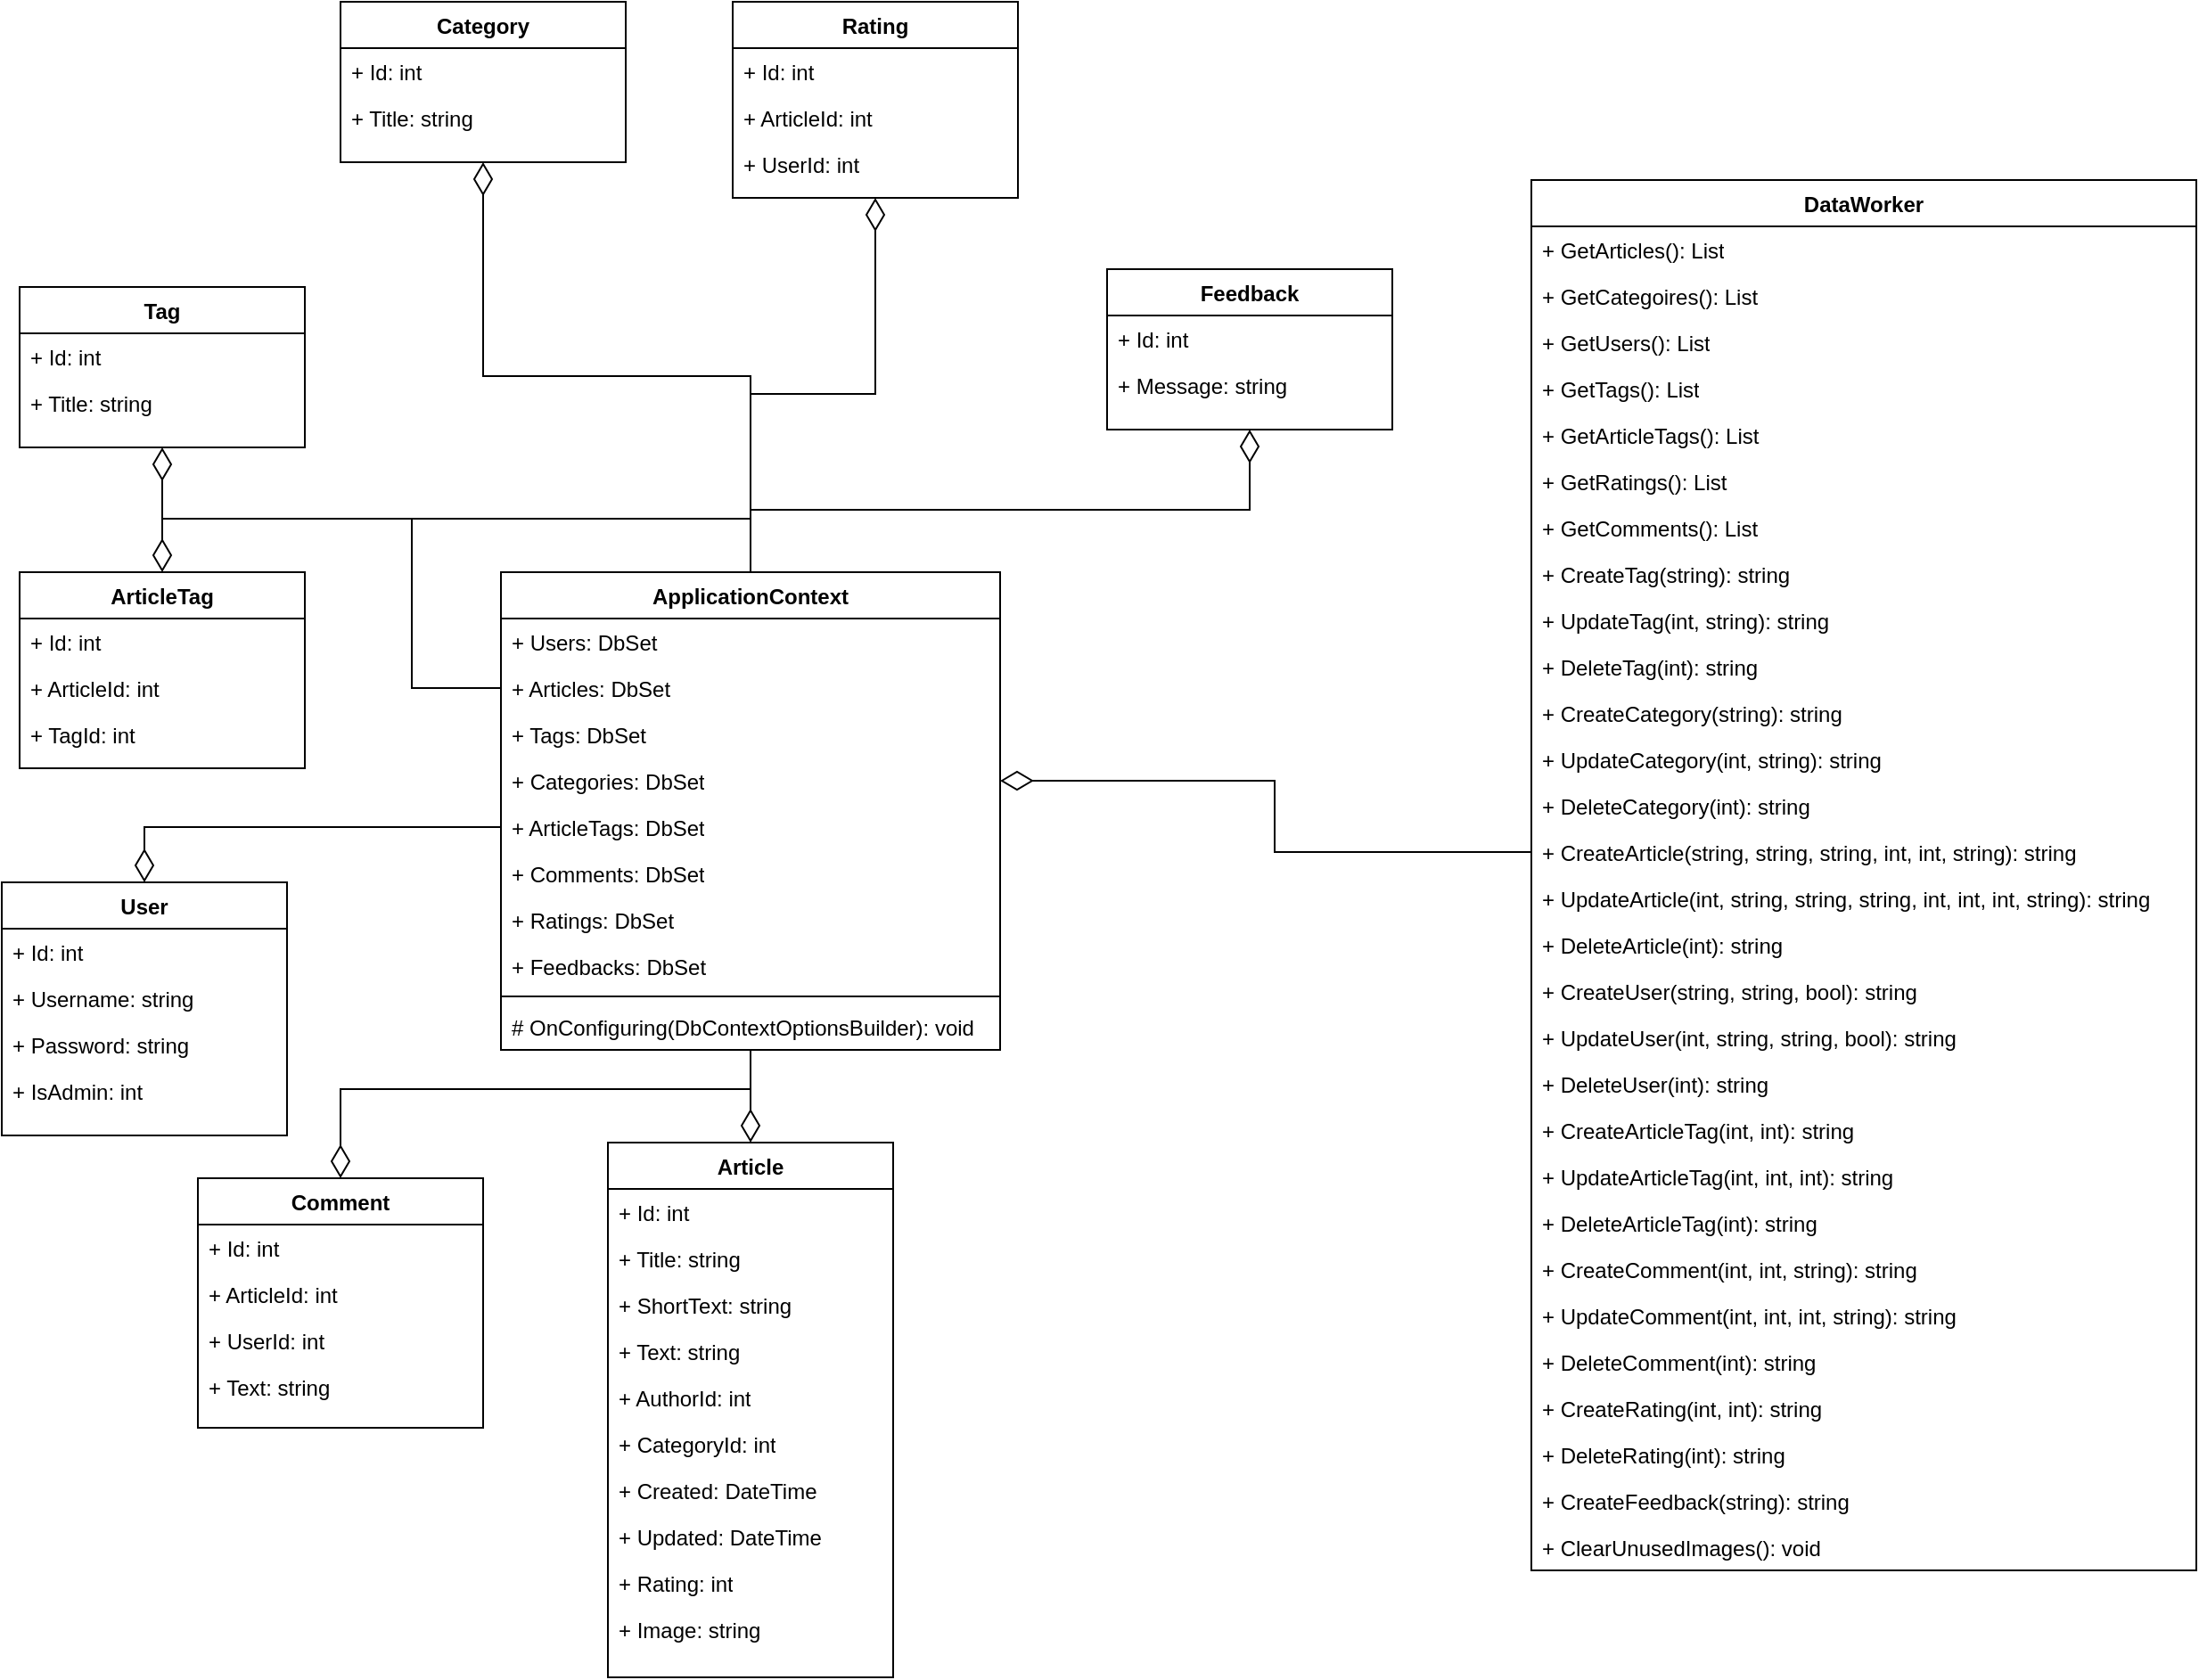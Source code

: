 <mxfile version="22.1.11" type="device">
  <diagram id="C5RBs43oDa-KdzZeNtuy" name="Page-1">
    <mxGraphModel dx="1857" dy="957" grid="1" gridSize="10" guides="1" tooltips="1" connect="1" arrows="1" fold="1" page="1" pageScale="1" pageWidth="827" pageHeight="1169" math="0" shadow="0">
      <root>
        <mxCell id="WIyWlLk6GJQsqaUBKTNV-0" />
        <mxCell id="WIyWlLk6GJQsqaUBKTNV-1" parent="WIyWlLk6GJQsqaUBKTNV-0" />
        <mxCell id="zkfFHV4jXpPFQw0GAbJ--0" value="User" style="swimlane;fontStyle=1;align=center;verticalAlign=top;childLayout=stackLayout;horizontal=1;startSize=26;horizontalStack=0;resizeParent=1;resizeLast=0;collapsible=1;marginBottom=0;rounded=0;shadow=0;strokeWidth=1;" parent="WIyWlLk6GJQsqaUBKTNV-1" vertex="1">
          <mxGeometry x="10" y="514" width="160" height="142" as="geometry">
            <mxRectangle x="230" y="140" width="160" height="26" as="alternateBounds" />
          </mxGeometry>
        </mxCell>
        <mxCell id="zkfFHV4jXpPFQw0GAbJ--1" value="+ Id: int    " style="text;align=left;verticalAlign=top;spacingLeft=4;spacingRight=4;overflow=hidden;rotatable=0;points=[[0,0.5],[1,0.5]];portConstraint=eastwest;" parent="zkfFHV4jXpPFQw0GAbJ--0" vertex="1">
          <mxGeometry y="26" width="160" height="26" as="geometry" />
        </mxCell>
        <mxCell id="zkfFHV4jXpPFQw0GAbJ--2" value="+ Username: string" style="text;align=left;verticalAlign=top;spacingLeft=4;spacingRight=4;overflow=hidden;rotatable=0;points=[[0,0.5],[1,0.5]];portConstraint=eastwest;rounded=0;shadow=0;html=0;" parent="zkfFHV4jXpPFQw0GAbJ--0" vertex="1">
          <mxGeometry y="52" width="160" height="26" as="geometry" />
        </mxCell>
        <mxCell id="zkfFHV4jXpPFQw0GAbJ--3" value="+ Password: string" style="text;align=left;verticalAlign=top;spacingLeft=4;spacingRight=4;overflow=hidden;rotatable=0;points=[[0,0.5],[1,0.5]];portConstraint=eastwest;rounded=0;shadow=0;html=0;" parent="zkfFHV4jXpPFQw0GAbJ--0" vertex="1">
          <mxGeometry y="78" width="160" height="26" as="geometry" />
        </mxCell>
        <mxCell id="pq3oXmm6jYwB8yb6bmlm-5" value="+ IsAdmin: int" style="text;strokeColor=none;fillColor=none;align=left;verticalAlign=top;spacingLeft=4;spacingRight=4;overflow=hidden;rotatable=0;points=[[0,0.5],[1,0.5]];portConstraint=eastwest;whiteSpace=wrap;html=1;" vertex="1" parent="zkfFHV4jXpPFQw0GAbJ--0">
          <mxGeometry y="104" width="160" height="26" as="geometry" />
        </mxCell>
        <mxCell id="pq3oXmm6jYwB8yb6bmlm-0" value="Tag" style="swimlane;fontStyle=1;align=center;verticalAlign=top;childLayout=stackLayout;horizontal=1;startSize=26;horizontalStack=0;resizeParent=1;resizeLast=0;collapsible=1;marginBottom=0;rounded=0;shadow=0;strokeWidth=1;" vertex="1" parent="WIyWlLk6GJQsqaUBKTNV-1">
          <mxGeometry x="20" y="180" width="160" height="90" as="geometry">
            <mxRectangle x="230" y="140" width="160" height="26" as="alternateBounds" />
          </mxGeometry>
        </mxCell>
        <mxCell id="pq3oXmm6jYwB8yb6bmlm-1" value="+ Id: int    " style="text;align=left;verticalAlign=top;spacingLeft=4;spacingRight=4;overflow=hidden;rotatable=0;points=[[0,0.5],[1,0.5]];portConstraint=eastwest;" vertex="1" parent="pq3oXmm6jYwB8yb6bmlm-0">
          <mxGeometry y="26" width="160" height="26" as="geometry" />
        </mxCell>
        <mxCell id="pq3oXmm6jYwB8yb6bmlm-2" value="+ Title: string" style="text;align=left;verticalAlign=top;spacingLeft=4;spacingRight=4;overflow=hidden;rotatable=0;points=[[0,0.5],[1,0.5]];portConstraint=eastwest;rounded=0;shadow=0;html=0;" vertex="1" parent="pq3oXmm6jYwB8yb6bmlm-0">
          <mxGeometry y="52" width="160" height="26" as="geometry" />
        </mxCell>
        <mxCell id="pq3oXmm6jYwB8yb6bmlm-6" value="Category" style="swimlane;fontStyle=1;align=center;verticalAlign=top;childLayout=stackLayout;horizontal=1;startSize=26;horizontalStack=0;resizeParent=1;resizeLast=0;collapsible=1;marginBottom=0;rounded=0;shadow=0;strokeWidth=1;" vertex="1" parent="WIyWlLk6GJQsqaUBKTNV-1">
          <mxGeometry x="200" y="20" width="160" height="90" as="geometry">
            <mxRectangle x="230" y="140" width="160" height="26" as="alternateBounds" />
          </mxGeometry>
        </mxCell>
        <mxCell id="pq3oXmm6jYwB8yb6bmlm-7" value="+ Id: int" style="text;align=left;verticalAlign=top;spacingLeft=4;spacingRight=4;overflow=hidden;rotatable=0;points=[[0,0.5],[1,0.5]];portConstraint=eastwest;" vertex="1" parent="pq3oXmm6jYwB8yb6bmlm-6">
          <mxGeometry y="26" width="160" height="26" as="geometry" />
        </mxCell>
        <mxCell id="pq3oXmm6jYwB8yb6bmlm-8" value="+ Title: string" style="text;align=left;verticalAlign=top;spacingLeft=4;spacingRight=4;overflow=hidden;rotatable=0;points=[[0,0.5],[1,0.5]];portConstraint=eastwest;rounded=0;shadow=0;html=0;" vertex="1" parent="pq3oXmm6jYwB8yb6bmlm-6">
          <mxGeometry y="52" width="160" height="26" as="geometry" />
        </mxCell>
        <mxCell id="pq3oXmm6jYwB8yb6bmlm-9" value="ArticleTag" style="swimlane;fontStyle=1;align=center;verticalAlign=top;childLayout=stackLayout;horizontal=1;startSize=26;horizontalStack=0;resizeParent=1;resizeLast=0;collapsible=1;marginBottom=0;rounded=0;shadow=0;strokeWidth=1;" vertex="1" parent="WIyWlLk6GJQsqaUBKTNV-1">
          <mxGeometry x="20" y="340" width="160" height="110" as="geometry">
            <mxRectangle x="230" y="140" width="160" height="26" as="alternateBounds" />
          </mxGeometry>
        </mxCell>
        <mxCell id="pq3oXmm6jYwB8yb6bmlm-10" value="+ Id: int    " style="text;align=left;verticalAlign=top;spacingLeft=4;spacingRight=4;overflow=hidden;rotatable=0;points=[[0,0.5],[1,0.5]];portConstraint=eastwest;" vertex="1" parent="pq3oXmm6jYwB8yb6bmlm-9">
          <mxGeometry y="26" width="160" height="26" as="geometry" />
        </mxCell>
        <mxCell id="pq3oXmm6jYwB8yb6bmlm-11" value="+ ArticleId: int" style="text;align=left;verticalAlign=top;spacingLeft=4;spacingRight=4;overflow=hidden;rotatable=0;points=[[0,0.5],[1,0.5]];portConstraint=eastwest;rounded=0;shadow=0;html=0;" vertex="1" parent="pq3oXmm6jYwB8yb6bmlm-9">
          <mxGeometry y="52" width="160" height="26" as="geometry" />
        </mxCell>
        <mxCell id="pq3oXmm6jYwB8yb6bmlm-12" value="+ TagId: int" style="text;strokeColor=none;fillColor=none;align=left;verticalAlign=top;spacingLeft=4;spacingRight=4;overflow=hidden;rotatable=0;points=[[0,0.5],[1,0.5]];portConstraint=eastwest;whiteSpace=wrap;html=1;" vertex="1" parent="pq3oXmm6jYwB8yb6bmlm-9">
          <mxGeometry y="78" width="160" height="26" as="geometry" />
        </mxCell>
        <mxCell id="pq3oXmm6jYwB8yb6bmlm-13" value="Rating" style="swimlane;fontStyle=1;align=center;verticalAlign=top;childLayout=stackLayout;horizontal=1;startSize=26;horizontalStack=0;resizeParent=1;resizeLast=0;collapsible=1;marginBottom=0;rounded=0;shadow=0;strokeWidth=1;" vertex="1" parent="WIyWlLk6GJQsqaUBKTNV-1">
          <mxGeometry x="420" y="20" width="160" height="110" as="geometry">
            <mxRectangle x="230" y="140" width="160" height="26" as="alternateBounds" />
          </mxGeometry>
        </mxCell>
        <mxCell id="pq3oXmm6jYwB8yb6bmlm-14" value="+ Id: int    " style="text;align=left;verticalAlign=top;spacingLeft=4;spacingRight=4;overflow=hidden;rotatable=0;points=[[0,0.5],[1,0.5]];portConstraint=eastwest;" vertex="1" parent="pq3oXmm6jYwB8yb6bmlm-13">
          <mxGeometry y="26" width="160" height="26" as="geometry" />
        </mxCell>
        <mxCell id="pq3oXmm6jYwB8yb6bmlm-15" value="+ ArticleId: int" style="text;align=left;verticalAlign=top;spacingLeft=4;spacingRight=4;overflow=hidden;rotatable=0;points=[[0,0.5],[1,0.5]];portConstraint=eastwest;rounded=0;shadow=0;html=0;" vertex="1" parent="pq3oXmm6jYwB8yb6bmlm-13">
          <mxGeometry y="52" width="160" height="26" as="geometry" />
        </mxCell>
        <mxCell id="pq3oXmm6jYwB8yb6bmlm-16" value="+ UserId: int" style="text;strokeColor=none;fillColor=none;align=left;verticalAlign=top;spacingLeft=4;spacingRight=4;overflow=hidden;rotatable=0;points=[[0,0.5],[1,0.5]];portConstraint=eastwest;whiteSpace=wrap;html=1;" vertex="1" parent="pq3oXmm6jYwB8yb6bmlm-13">
          <mxGeometry y="78" width="160" height="26" as="geometry" />
        </mxCell>
        <mxCell id="pq3oXmm6jYwB8yb6bmlm-17" value="Comment" style="swimlane;fontStyle=1;align=center;verticalAlign=top;childLayout=stackLayout;horizontal=1;startSize=26;horizontalStack=0;resizeParent=1;resizeLast=0;collapsible=1;marginBottom=0;rounded=0;shadow=0;strokeWidth=1;" vertex="1" parent="WIyWlLk6GJQsqaUBKTNV-1">
          <mxGeometry x="120" y="680" width="160" height="140" as="geometry">
            <mxRectangle x="230" y="140" width="160" height="26" as="alternateBounds" />
          </mxGeometry>
        </mxCell>
        <mxCell id="pq3oXmm6jYwB8yb6bmlm-18" value="+ Id: int    " style="text;align=left;verticalAlign=top;spacingLeft=4;spacingRight=4;overflow=hidden;rotatable=0;points=[[0,0.5],[1,0.5]];portConstraint=eastwest;" vertex="1" parent="pq3oXmm6jYwB8yb6bmlm-17">
          <mxGeometry y="26" width="160" height="26" as="geometry" />
        </mxCell>
        <mxCell id="pq3oXmm6jYwB8yb6bmlm-19" value="+ ArticleId: int" style="text;align=left;verticalAlign=top;spacingLeft=4;spacingRight=4;overflow=hidden;rotatable=0;points=[[0,0.5],[1,0.5]];portConstraint=eastwest;rounded=0;shadow=0;html=0;" vertex="1" parent="pq3oXmm6jYwB8yb6bmlm-17">
          <mxGeometry y="52" width="160" height="26" as="geometry" />
        </mxCell>
        <mxCell id="pq3oXmm6jYwB8yb6bmlm-20" value="+ UserId: int" style="text;align=left;verticalAlign=top;spacingLeft=4;spacingRight=4;overflow=hidden;rotatable=0;points=[[0,0.5],[1,0.5]];portConstraint=eastwest;rounded=0;shadow=0;html=0;" vertex="1" parent="pq3oXmm6jYwB8yb6bmlm-17">
          <mxGeometry y="78" width="160" height="26" as="geometry" />
        </mxCell>
        <mxCell id="pq3oXmm6jYwB8yb6bmlm-21" value="+ Text: string" style="text;strokeColor=none;fillColor=none;align=left;verticalAlign=top;spacingLeft=4;spacingRight=4;overflow=hidden;rotatable=0;points=[[0,0.5],[1,0.5]];portConstraint=eastwest;whiteSpace=wrap;html=1;" vertex="1" parent="pq3oXmm6jYwB8yb6bmlm-17">
          <mxGeometry y="104" width="160" height="26" as="geometry" />
        </mxCell>
        <mxCell id="pq3oXmm6jYwB8yb6bmlm-22" value="Feedback" style="swimlane;fontStyle=1;align=center;verticalAlign=top;childLayout=stackLayout;horizontal=1;startSize=26;horizontalStack=0;resizeParent=1;resizeLast=0;collapsible=1;marginBottom=0;rounded=0;shadow=0;strokeWidth=1;" vertex="1" parent="WIyWlLk6GJQsqaUBKTNV-1">
          <mxGeometry x="630" y="170" width="160" height="90" as="geometry">
            <mxRectangle x="230" y="140" width="160" height="26" as="alternateBounds" />
          </mxGeometry>
        </mxCell>
        <mxCell id="pq3oXmm6jYwB8yb6bmlm-23" value="+ Id: int" style="text;align=left;verticalAlign=top;spacingLeft=4;spacingRight=4;overflow=hidden;rotatable=0;points=[[0,0.5],[1,0.5]];portConstraint=eastwest;" vertex="1" parent="pq3oXmm6jYwB8yb6bmlm-22">
          <mxGeometry y="26" width="160" height="26" as="geometry" />
        </mxCell>
        <mxCell id="pq3oXmm6jYwB8yb6bmlm-24" value="+ Message: string" style="text;align=left;verticalAlign=top;spacingLeft=4;spacingRight=4;overflow=hidden;rotatable=0;points=[[0,0.5],[1,0.5]];portConstraint=eastwest;rounded=0;shadow=0;html=0;" vertex="1" parent="pq3oXmm6jYwB8yb6bmlm-22">
          <mxGeometry y="52" width="160" height="26" as="geometry" />
        </mxCell>
        <mxCell id="pq3oXmm6jYwB8yb6bmlm-25" value="Article" style="swimlane;fontStyle=1;align=center;verticalAlign=top;childLayout=stackLayout;horizontal=1;startSize=26;horizontalStack=0;resizeParent=1;resizeLast=0;collapsible=1;marginBottom=0;rounded=0;shadow=0;strokeWidth=1;" vertex="1" parent="WIyWlLk6GJQsqaUBKTNV-1">
          <mxGeometry x="350" y="660" width="160" height="300" as="geometry">
            <mxRectangle x="230" y="140" width="160" height="26" as="alternateBounds" />
          </mxGeometry>
        </mxCell>
        <mxCell id="pq3oXmm6jYwB8yb6bmlm-26" value="+ Id: int    " style="text;align=left;verticalAlign=top;spacingLeft=4;spacingRight=4;overflow=hidden;rotatable=0;points=[[0,0.5],[1,0.5]];portConstraint=eastwest;" vertex="1" parent="pq3oXmm6jYwB8yb6bmlm-25">
          <mxGeometry y="26" width="160" height="26" as="geometry" />
        </mxCell>
        <mxCell id="pq3oXmm6jYwB8yb6bmlm-27" value="+ Title: string" style="text;align=left;verticalAlign=top;spacingLeft=4;spacingRight=4;overflow=hidden;rotatable=0;points=[[0,0.5],[1,0.5]];portConstraint=eastwest;rounded=0;shadow=0;html=0;" vertex="1" parent="pq3oXmm6jYwB8yb6bmlm-25">
          <mxGeometry y="52" width="160" height="26" as="geometry" />
        </mxCell>
        <mxCell id="pq3oXmm6jYwB8yb6bmlm-28" value="+ ShortText: string" style="text;align=left;verticalAlign=top;spacingLeft=4;spacingRight=4;overflow=hidden;rotatable=0;points=[[0,0.5],[1,0.5]];portConstraint=eastwest;rounded=0;shadow=0;html=0;" vertex="1" parent="pq3oXmm6jYwB8yb6bmlm-25">
          <mxGeometry y="78" width="160" height="26" as="geometry" />
        </mxCell>
        <mxCell id="pq3oXmm6jYwB8yb6bmlm-29" value="+ Text: string" style="text;strokeColor=none;fillColor=none;align=left;verticalAlign=top;spacingLeft=4;spacingRight=4;overflow=hidden;rotatable=0;points=[[0,0.5],[1,0.5]];portConstraint=eastwest;whiteSpace=wrap;html=1;" vertex="1" parent="pq3oXmm6jYwB8yb6bmlm-25">
          <mxGeometry y="104" width="160" height="26" as="geometry" />
        </mxCell>
        <mxCell id="pq3oXmm6jYwB8yb6bmlm-31" value="+ AuthorId: int" style="text;strokeColor=none;fillColor=none;align=left;verticalAlign=top;spacingLeft=4;spacingRight=4;overflow=hidden;rotatable=0;points=[[0,0.5],[1,0.5]];portConstraint=eastwest;whiteSpace=wrap;html=1;" vertex="1" parent="pq3oXmm6jYwB8yb6bmlm-25">
          <mxGeometry y="130" width="160" height="26" as="geometry" />
        </mxCell>
        <mxCell id="pq3oXmm6jYwB8yb6bmlm-30" value="+ CategoryId: int" style="text;strokeColor=none;fillColor=none;align=left;verticalAlign=top;spacingLeft=4;spacingRight=4;overflow=hidden;rotatable=0;points=[[0,0.5],[1,0.5]];portConstraint=eastwest;whiteSpace=wrap;html=1;" vertex="1" parent="pq3oXmm6jYwB8yb6bmlm-25">
          <mxGeometry y="156" width="160" height="26" as="geometry" />
        </mxCell>
        <mxCell id="pq3oXmm6jYwB8yb6bmlm-32" value="+ Created: DateTime" style="text;strokeColor=none;fillColor=none;align=left;verticalAlign=top;spacingLeft=4;spacingRight=4;overflow=hidden;rotatable=0;points=[[0,0.5],[1,0.5]];portConstraint=eastwest;whiteSpace=wrap;html=1;" vertex="1" parent="pq3oXmm6jYwB8yb6bmlm-25">
          <mxGeometry y="182" width="160" height="26" as="geometry" />
        </mxCell>
        <mxCell id="pq3oXmm6jYwB8yb6bmlm-35" value="+ Updated: DateTime" style="text;strokeColor=none;fillColor=none;align=left;verticalAlign=top;spacingLeft=4;spacingRight=4;overflow=hidden;rotatable=0;points=[[0,0.5],[1,0.5]];portConstraint=eastwest;whiteSpace=wrap;html=1;" vertex="1" parent="pq3oXmm6jYwB8yb6bmlm-25">
          <mxGeometry y="208" width="160" height="26" as="geometry" />
        </mxCell>
        <mxCell id="pq3oXmm6jYwB8yb6bmlm-34" value="+ Rating: int" style="text;strokeColor=none;fillColor=none;align=left;verticalAlign=top;spacingLeft=4;spacingRight=4;overflow=hidden;rotatable=0;points=[[0,0.5],[1,0.5]];portConstraint=eastwest;whiteSpace=wrap;html=1;" vertex="1" parent="pq3oXmm6jYwB8yb6bmlm-25">
          <mxGeometry y="234" width="160" height="26" as="geometry" />
        </mxCell>
        <mxCell id="pq3oXmm6jYwB8yb6bmlm-33" value="+ Image: string" style="text;strokeColor=none;fillColor=none;align=left;verticalAlign=top;spacingLeft=4;spacingRight=4;overflow=hidden;rotatable=0;points=[[0,0.5],[1,0.5]];portConstraint=eastwest;whiteSpace=wrap;html=1;" vertex="1" parent="pq3oXmm6jYwB8yb6bmlm-25">
          <mxGeometry y="260" width="160" height="26" as="geometry" />
        </mxCell>
        <mxCell id="pq3oXmm6jYwB8yb6bmlm-61" style="edgeStyle=orthogonalEdgeStyle;rounded=0;orthogonalLoop=1;jettySize=auto;html=1;entryX=0.5;entryY=1;entryDx=0;entryDy=0;endArrow=diamondThin;endFill=0;startSize=10;endSize=16;" edge="1" parent="WIyWlLk6GJQsqaUBKTNV-1" source="pq3oXmm6jYwB8yb6bmlm-47" target="pq3oXmm6jYwB8yb6bmlm-13">
          <mxGeometry relative="1" as="geometry" />
        </mxCell>
        <mxCell id="pq3oXmm6jYwB8yb6bmlm-62" style="edgeStyle=orthogonalEdgeStyle;rounded=0;orthogonalLoop=1;jettySize=auto;html=1;exitX=0.5;exitY=0;exitDx=0;exitDy=0;entryX=0.5;entryY=1;entryDx=0;entryDy=0;startSize=16;endSize=16;endArrow=diamondThin;endFill=0;" edge="1" parent="WIyWlLk6GJQsqaUBKTNV-1" source="pq3oXmm6jYwB8yb6bmlm-47" target="pq3oXmm6jYwB8yb6bmlm-22">
          <mxGeometry relative="1" as="geometry" />
        </mxCell>
        <mxCell id="pq3oXmm6jYwB8yb6bmlm-63" style="edgeStyle=orthogonalEdgeStyle;rounded=0;orthogonalLoop=1;jettySize=auto;html=1;exitX=0.5;exitY=0;exitDx=0;exitDy=0;entryX=0.5;entryY=1;entryDx=0;entryDy=0;endSize=16;endArrow=diamondThin;endFill=0;" edge="1" parent="WIyWlLk6GJQsqaUBKTNV-1" source="pq3oXmm6jYwB8yb6bmlm-47" target="pq3oXmm6jYwB8yb6bmlm-6">
          <mxGeometry relative="1" as="geometry" />
        </mxCell>
        <mxCell id="pq3oXmm6jYwB8yb6bmlm-64" style="edgeStyle=orthogonalEdgeStyle;rounded=0;orthogonalLoop=1;jettySize=auto;html=1;exitX=0.5;exitY=0;exitDx=0;exitDy=0;entryX=0.5;entryY=1;entryDx=0;entryDy=0;endSize=16;endArrow=diamondThin;endFill=0;" edge="1" parent="WIyWlLk6GJQsqaUBKTNV-1" source="pq3oXmm6jYwB8yb6bmlm-47" target="pq3oXmm6jYwB8yb6bmlm-0">
          <mxGeometry relative="1" as="geometry" />
        </mxCell>
        <mxCell id="pq3oXmm6jYwB8yb6bmlm-67" style="edgeStyle=orthogonalEdgeStyle;rounded=0;orthogonalLoop=1;jettySize=auto;html=1;exitX=0.5;exitY=1;exitDx=0;exitDy=0;entryX=0.5;entryY=0;entryDx=0;entryDy=0;endSize=16;endArrow=diamondThin;endFill=0;" edge="1" parent="WIyWlLk6GJQsqaUBKTNV-1" source="pq3oXmm6jYwB8yb6bmlm-47" target="pq3oXmm6jYwB8yb6bmlm-25">
          <mxGeometry relative="1" as="geometry" />
        </mxCell>
        <mxCell id="pq3oXmm6jYwB8yb6bmlm-68" style="edgeStyle=orthogonalEdgeStyle;rounded=0;orthogonalLoop=1;jettySize=auto;html=1;entryX=0.5;entryY=0;entryDx=0;entryDy=0;endSize=16;endArrow=diamondThin;endFill=0;" edge="1" parent="WIyWlLk6GJQsqaUBKTNV-1" source="pq3oXmm6jYwB8yb6bmlm-47" target="pq3oXmm6jYwB8yb6bmlm-17">
          <mxGeometry relative="1" as="geometry">
            <Array as="points">
              <mxPoint x="430" y="630" />
              <mxPoint x="200" y="630" />
            </Array>
          </mxGeometry>
        </mxCell>
        <mxCell id="pq3oXmm6jYwB8yb6bmlm-47" value="ApplicationContext" style="swimlane;fontStyle=1;align=center;verticalAlign=top;childLayout=stackLayout;horizontal=1;startSize=26;horizontalStack=0;resizeParent=1;resizeParentMax=0;resizeLast=0;collapsible=1;marginBottom=0;whiteSpace=wrap;html=1;" vertex="1" parent="WIyWlLk6GJQsqaUBKTNV-1">
          <mxGeometry x="290" y="340" width="280" height="268" as="geometry" />
        </mxCell>
        <mxCell id="pq3oXmm6jYwB8yb6bmlm-52" value="+ Users: DbSet" style="text;strokeColor=none;fillColor=none;align=left;verticalAlign=top;spacingLeft=4;spacingRight=4;overflow=hidden;rotatable=0;points=[[0,0.5],[1,0.5]];portConstraint=eastwest;whiteSpace=wrap;html=1;" vertex="1" parent="pq3oXmm6jYwB8yb6bmlm-47">
          <mxGeometry y="26" width="280" height="26" as="geometry" />
        </mxCell>
        <mxCell id="pq3oXmm6jYwB8yb6bmlm-58" value="+ Articles: DbSet" style="text;strokeColor=none;fillColor=none;align=left;verticalAlign=top;spacingLeft=4;spacingRight=4;overflow=hidden;rotatable=0;points=[[0,0.5],[1,0.5]];portConstraint=eastwest;whiteSpace=wrap;html=1;" vertex="1" parent="pq3oXmm6jYwB8yb6bmlm-47">
          <mxGeometry y="52" width="280" height="26" as="geometry" />
        </mxCell>
        <mxCell id="pq3oXmm6jYwB8yb6bmlm-56" value="+ Tags: DbSet" style="text;strokeColor=none;fillColor=none;align=left;verticalAlign=top;spacingLeft=4;spacingRight=4;overflow=hidden;rotatable=0;points=[[0,0.5],[1,0.5]];portConstraint=eastwest;whiteSpace=wrap;html=1;" vertex="1" parent="pq3oXmm6jYwB8yb6bmlm-47">
          <mxGeometry y="78" width="280" height="26" as="geometry" />
        </mxCell>
        <mxCell id="pq3oXmm6jYwB8yb6bmlm-57" value="+ Categories: DbSet" style="text;strokeColor=none;fillColor=none;align=left;verticalAlign=top;spacingLeft=4;spacingRight=4;overflow=hidden;rotatable=0;points=[[0,0.5],[1,0.5]];portConstraint=eastwest;whiteSpace=wrap;html=1;" vertex="1" parent="pq3oXmm6jYwB8yb6bmlm-47">
          <mxGeometry y="104" width="280" height="26" as="geometry" />
        </mxCell>
        <mxCell id="pq3oXmm6jYwB8yb6bmlm-54" value="+ ArticleTags: DbSet" style="text;strokeColor=none;fillColor=none;align=left;verticalAlign=top;spacingLeft=4;spacingRight=4;overflow=hidden;rotatable=0;points=[[0,0.5],[1,0.5]];portConstraint=eastwest;whiteSpace=wrap;html=1;" vertex="1" parent="pq3oXmm6jYwB8yb6bmlm-47">
          <mxGeometry y="130" width="280" height="26" as="geometry" />
        </mxCell>
        <mxCell id="pq3oXmm6jYwB8yb6bmlm-55" value="+ Comments: DbSet" style="text;strokeColor=none;fillColor=none;align=left;verticalAlign=top;spacingLeft=4;spacingRight=4;overflow=hidden;rotatable=0;points=[[0,0.5],[1,0.5]];portConstraint=eastwest;whiteSpace=wrap;html=1;" vertex="1" parent="pq3oXmm6jYwB8yb6bmlm-47">
          <mxGeometry y="156" width="280" height="26" as="geometry" />
        </mxCell>
        <mxCell id="pq3oXmm6jYwB8yb6bmlm-53" value="+ Ratings: DbSet" style="text;strokeColor=none;fillColor=none;align=left;verticalAlign=top;spacingLeft=4;spacingRight=4;overflow=hidden;rotatable=0;points=[[0,0.5],[1,0.5]];portConstraint=eastwest;whiteSpace=wrap;html=1;" vertex="1" parent="pq3oXmm6jYwB8yb6bmlm-47">
          <mxGeometry y="182" width="280" height="26" as="geometry" />
        </mxCell>
        <mxCell id="pq3oXmm6jYwB8yb6bmlm-48" value="+ Feedbacks: DbSet" style="text;strokeColor=none;fillColor=none;align=left;verticalAlign=top;spacingLeft=4;spacingRight=4;overflow=hidden;rotatable=0;points=[[0,0.5],[1,0.5]];portConstraint=eastwest;whiteSpace=wrap;html=1;" vertex="1" parent="pq3oXmm6jYwB8yb6bmlm-47">
          <mxGeometry y="208" width="280" height="26" as="geometry" />
        </mxCell>
        <mxCell id="pq3oXmm6jYwB8yb6bmlm-49" value="" style="line;strokeWidth=1;fillColor=none;align=left;verticalAlign=middle;spacingTop=-1;spacingLeft=3;spacingRight=3;rotatable=0;labelPosition=right;points=[];portConstraint=eastwest;strokeColor=inherit;" vertex="1" parent="pq3oXmm6jYwB8yb6bmlm-47">
          <mxGeometry y="234" width="280" height="8" as="geometry" />
        </mxCell>
        <mxCell id="pq3oXmm6jYwB8yb6bmlm-50" value="# OnConfiguring(DbContextOptionsBuilder): void" style="text;strokeColor=none;fillColor=none;align=left;verticalAlign=top;spacingLeft=4;spacingRight=4;overflow=hidden;rotatable=0;points=[[0,0.5],[1,0.5]];portConstraint=eastwest;whiteSpace=wrap;html=1;" vertex="1" parent="pq3oXmm6jYwB8yb6bmlm-47">
          <mxGeometry y="242" width="280" height="26" as="geometry" />
        </mxCell>
        <mxCell id="pq3oXmm6jYwB8yb6bmlm-66" style="edgeStyle=orthogonalEdgeStyle;rounded=0;orthogonalLoop=1;jettySize=auto;html=1;entryX=0.5;entryY=0;entryDx=0;entryDy=0;endArrow=diamondThin;endFill=0;endSize=16;" edge="1" parent="WIyWlLk6GJQsqaUBKTNV-1" source="pq3oXmm6jYwB8yb6bmlm-58" target="pq3oXmm6jYwB8yb6bmlm-9">
          <mxGeometry relative="1" as="geometry" />
        </mxCell>
        <mxCell id="pq3oXmm6jYwB8yb6bmlm-69" style="edgeStyle=orthogonalEdgeStyle;rounded=0;orthogonalLoop=1;jettySize=auto;html=1;entryX=0.5;entryY=0;entryDx=0;entryDy=0;endArrow=diamondThin;endFill=0;endSize=16;" edge="1" parent="WIyWlLk6GJQsqaUBKTNV-1" source="pq3oXmm6jYwB8yb6bmlm-54" target="zkfFHV4jXpPFQw0GAbJ--0">
          <mxGeometry relative="1" as="geometry" />
        </mxCell>
        <mxCell id="pq3oXmm6jYwB8yb6bmlm-71" value="DataWorker" style="swimlane;fontStyle=1;align=center;verticalAlign=top;childLayout=stackLayout;horizontal=1;startSize=26;horizontalStack=0;resizeParent=1;resizeParentMax=0;resizeLast=0;collapsible=1;marginBottom=0;whiteSpace=wrap;html=1;" vertex="1" parent="WIyWlLk6GJQsqaUBKTNV-1">
          <mxGeometry x="868" y="120" width="373" height="780" as="geometry" />
        </mxCell>
        <mxCell id="pq3oXmm6jYwB8yb6bmlm-81" value="+ GetArticles(): List" style="text;strokeColor=none;fillColor=none;align=left;verticalAlign=top;spacingLeft=4;spacingRight=4;overflow=hidden;rotatable=0;points=[[0,0.5],[1,0.5]];portConstraint=eastwest;whiteSpace=wrap;html=1;" vertex="1" parent="pq3oXmm6jYwB8yb6bmlm-71">
          <mxGeometry y="26" width="373" height="26" as="geometry" />
        </mxCell>
        <mxCell id="pq3oXmm6jYwB8yb6bmlm-83" value="+ GetCategoires(): List" style="text;strokeColor=none;fillColor=none;align=left;verticalAlign=top;spacingLeft=4;spacingRight=4;overflow=hidden;rotatable=0;points=[[0,0.5],[1,0.5]];portConstraint=eastwest;whiteSpace=wrap;html=1;" vertex="1" parent="pq3oXmm6jYwB8yb6bmlm-71">
          <mxGeometry y="52" width="373" height="26" as="geometry" />
        </mxCell>
        <mxCell id="pq3oXmm6jYwB8yb6bmlm-84" value="+ GetUsers(): List" style="text;strokeColor=none;fillColor=none;align=left;verticalAlign=top;spacingLeft=4;spacingRight=4;overflow=hidden;rotatable=0;points=[[0,0.5],[1,0.5]];portConstraint=eastwest;whiteSpace=wrap;html=1;" vertex="1" parent="pq3oXmm6jYwB8yb6bmlm-71">
          <mxGeometry y="78" width="373" height="26" as="geometry" />
        </mxCell>
        <mxCell id="pq3oXmm6jYwB8yb6bmlm-82" value="+ GetTags(): List" style="text;strokeColor=none;fillColor=none;align=left;verticalAlign=top;spacingLeft=4;spacingRight=4;overflow=hidden;rotatable=0;points=[[0,0.5],[1,0.5]];portConstraint=eastwest;whiteSpace=wrap;html=1;" vertex="1" parent="pq3oXmm6jYwB8yb6bmlm-71">
          <mxGeometry y="104" width="373" height="26" as="geometry" />
        </mxCell>
        <mxCell id="pq3oXmm6jYwB8yb6bmlm-85" value="+ GetArticleTags(): List" style="text;strokeColor=none;fillColor=none;align=left;verticalAlign=top;spacingLeft=4;spacingRight=4;overflow=hidden;rotatable=0;points=[[0,0.5],[1,0.5]];portConstraint=eastwest;whiteSpace=wrap;html=1;" vertex="1" parent="pq3oXmm6jYwB8yb6bmlm-71">
          <mxGeometry y="130" width="373" height="26" as="geometry" />
        </mxCell>
        <mxCell id="pq3oXmm6jYwB8yb6bmlm-87" value="+ GetRatings(): List" style="text;strokeColor=none;fillColor=none;align=left;verticalAlign=top;spacingLeft=4;spacingRight=4;overflow=hidden;rotatable=0;points=[[0,0.5],[1,0.5]];portConstraint=eastwest;whiteSpace=wrap;html=1;" vertex="1" parent="pq3oXmm6jYwB8yb6bmlm-71">
          <mxGeometry y="156" width="373" height="26" as="geometry" />
        </mxCell>
        <mxCell id="pq3oXmm6jYwB8yb6bmlm-86" value="+ GetComments(): List" style="text;strokeColor=none;fillColor=none;align=left;verticalAlign=top;spacingLeft=4;spacingRight=4;overflow=hidden;rotatable=0;points=[[0,0.5],[1,0.5]];portConstraint=eastwest;whiteSpace=wrap;html=1;" vertex="1" parent="pq3oXmm6jYwB8yb6bmlm-71">
          <mxGeometry y="182" width="373" height="26" as="geometry" />
        </mxCell>
        <mxCell id="pq3oXmm6jYwB8yb6bmlm-89" value="+ CreateTag(string): string" style="text;strokeColor=none;fillColor=none;align=left;verticalAlign=top;spacingLeft=4;spacingRight=4;overflow=hidden;rotatable=0;points=[[0,0.5],[1,0.5]];portConstraint=eastwest;whiteSpace=wrap;html=1;" vertex="1" parent="pq3oXmm6jYwB8yb6bmlm-71">
          <mxGeometry y="208" width="373" height="26" as="geometry" />
        </mxCell>
        <mxCell id="pq3oXmm6jYwB8yb6bmlm-90" value="+ UpdateTag(int, string): string" style="text;strokeColor=none;fillColor=none;align=left;verticalAlign=top;spacingLeft=4;spacingRight=4;overflow=hidden;rotatable=0;points=[[0,0.5],[1,0.5]];portConstraint=eastwest;whiteSpace=wrap;html=1;" vertex="1" parent="pq3oXmm6jYwB8yb6bmlm-71">
          <mxGeometry y="234" width="373" height="26" as="geometry" />
        </mxCell>
        <mxCell id="pq3oXmm6jYwB8yb6bmlm-88" value="+ DeleteTag(int): string" style="text;strokeColor=none;fillColor=none;align=left;verticalAlign=top;spacingLeft=4;spacingRight=4;overflow=hidden;rotatable=0;points=[[0,0.5],[1,0.5]];portConstraint=eastwest;whiteSpace=wrap;html=1;" vertex="1" parent="pq3oXmm6jYwB8yb6bmlm-71">
          <mxGeometry y="260" width="373" height="26" as="geometry" />
        </mxCell>
        <mxCell id="pq3oXmm6jYwB8yb6bmlm-94" value="+ CreateCategory(string): string" style="text;strokeColor=none;fillColor=none;align=left;verticalAlign=top;spacingLeft=4;spacingRight=4;overflow=hidden;rotatable=0;points=[[0,0.5],[1,0.5]];portConstraint=eastwest;whiteSpace=wrap;html=1;" vertex="1" parent="pq3oXmm6jYwB8yb6bmlm-71">
          <mxGeometry y="286" width="373" height="26" as="geometry" />
        </mxCell>
        <mxCell id="pq3oXmm6jYwB8yb6bmlm-95" value="+ UpdateCategory(int, string): string" style="text;strokeColor=none;fillColor=none;align=left;verticalAlign=top;spacingLeft=4;spacingRight=4;overflow=hidden;rotatable=0;points=[[0,0.5],[1,0.5]];portConstraint=eastwest;whiteSpace=wrap;html=1;" vertex="1" parent="pq3oXmm6jYwB8yb6bmlm-71">
          <mxGeometry y="312" width="373" height="26" as="geometry" />
        </mxCell>
        <mxCell id="pq3oXmm6jYwB8yb6bmlm-96" value="+ DeleteCategory(int): string" style="text;strokeColor=none;fillColor=none;align=left;verticalAlign=top;spacingLeft=4;spacingRight=4;overflow=hidden;rotatable=0;points=[[0,0.5],[1,0.5]];portConstraint=eastwest;whiteSpace=wrap;html=1;" vertex="1" parent="pq3oXmm6jYwB8yb6bmlm-71">
          <mxGeometry y="338" width="373" height="26" as="geometry" />
        </mxCell>
        <mxCell id="pq3oXmm6jYwB8yb6bmlm-100" value="+ CreateArticle(string, string, string, int, int, string): string" style="text;strokeColor=none;fillColor=none;align=left;verticalAlign=top;spacingLeft=4;spacingRight=4;overflow=hidden;rotatable=0;points=[[0,0.5],[1,0.5]];portConstraint=eastwest;whiteSpace=wrap;html=1;" vertex="1" parent="pq3oXmm6jYwB8yb6bmlm-71">
          <mxGeometry y="364" width="373" height="26" as="geometry" />
        </mxCell>
        <mxCell id="pq3oXmm6jYwB8yb6bmlm-101" value="+ UpdateArticle(int, string, string, string, int, int, int, string): string" style="text;strokeColor=none;fillColor=none;align=left;verticalAlign=top;spacingLeft=4;spacingRight=4;overflow=hidden;rotatable=0;points=[[0,0.5],[1,0.5]];portConstraint=eastwest;whiteSpace=wrap;html=1;" vertex="1" parent="pq3oXmm6jYwB8yb6bmlm-71">
          <mxGeometry y="390" width="373" height="26" as="geometry" />
        </mxCell>
        <mxCell id="pq3oXmm6jYwB8yb6bmlm-102" value="+ DeleteArticle(int): string" style="text;strokeColor=none;fillColor=none;align=left;verticalAlign=top;spacingLeft=4;spacingRight=4;overflow=hidden;rotatable=0;points=[[0,0.5],[1,0.5]];portConstraint=eastwest;whiteSpace=wrap;html=1;" vertex="1" parent="pq3oXmm6jYwB8yb6bmlm-71">
          <mxGeometry y="416" width="373" height="26" as="geometry" />
        </mxCell>
        <mxCell id="pq3oXmm6jYwB8yb6bmlm-103" value="+ CreateUser(string, string, bool): string" style="text;strokeColor=none;fillColor=none;align=left;verticalAlign=top;spacingLeft=4;spacingRight=4;overflow=hidden;rotatable=0;points=[[0,0.5],[1,0.5]];portConstraint=eastwest;whiteSpace=wrap;html=1;" vertex="1" parent="pq3oXmm6jYwB8yb6bmlm-71">
          <mxGeometry y="442" width="373" height="26" as="geometry" />
        </mxCell>
        <mxCell id="pq3oXmm6jYwB8yb6bmlm-104" value="+ UpdateUser(int, string, string, bool): string" style="text;strokeColor=none;fillColor=none;align=left;verticalAlign=top;spacingLeft=4;spacingRight=4;overflow=hidden;rotatable=0;points=[[0,0.5],[1,0.5]];portConstraint=eastwest;whiteSpace=wrap;html=1;" vertex="1" parent="pq3oXmm6jYwB8yb6bmlm-71">
          <mxGeometry y="468" width="373" height="26" as="geometry" />
        </mxCell>
        <mxCell id="pq3oXmm6jYwB8yb6bmlm-105" value="+ DeleteUser(int): string" style="text;strokeColor=none;fillColor=none;align=left;verticalAlign=top;spacingLeft=4;spacingRight=4;overflow=hidden;rotatable=0;points=[[0,0.5],[1,0.5]];portConstraint=eastwest;whiteSpace=wrap;html=1;" vertex="1" parent="pq3oXmm6jYwB8yb6bmlm-71">
          <mxGeometry y="494" width="373" height="26" as="geometry" />
        </mxCell>
        <mxCell id="pq3oXmm6jYwB8yb6bmlm-106" value="+ CreateArticleTag(int, int): string" style="text;strokeColor=none;fillColor=none;align=left;verticalAlign=top;spacingLeft=4;spacingRight=4;overflow=hidden;rotatable=0;points=[[0,0.5],[1,0.5]];portConstraint=eastwest;whiteSpace=wrap;html=1;" vertex="1" parent="pq3oXmm6jYwB8yb6bmlm-71">
          <mxGeometry y="520" width="373" height="26" as="geometry" />
        </mxCell>
        <mxCell id="pq3oXmm6jYwB8yb6bmlm-107" value="+ UpdateArticleTag(int, int, int): string" style="text;strokeColor=none;fillColor=none;align=left;verticalAlign=top;spacingLeft=4;spacingRight=4;overflow=hidden;rotatable=0;points=[[0,0.5],[1,0.5]];portConstraint=eastwest;whiteSpace=wrap;html=1;" vertex="1" parent="pq3oXmm6jYwB8yb6bmlm-71">
          <mxGeometry y="546" width="373" height="26" as="geometry" />
        </mxCell>
        <mxCell id="pq3oXmm6jYwB8yb6bmlm-108" value="+ DeleteArticleTag(int): string" style="text;strokeColor=none;fillColor=none;align=left;verticalAlign=top;spacingLeft=4;spacingRight=4;overflow=hidden;rotatable=0;points=[[0,0.5],[1,0.5]];portConstraint=eastwest;whiteSpace=wrap;html=1;" vertex="1" parent="pq3oXmm6jYwB8yb6bmlm-71">
          <mxGeometry y="572" width="373" height="26" as="geometry" />
        </mxCell>
        <mxCell id="pq3oXmm6jYwB8yb6bmlm-109" value="+ CreateComment(int, int, string): string" style="text;strokeColor=none;fillColor=none;align=left;verticalAlign=top;spacingLeft=4;spacingRight=4;overflow=hidden;rotatable=0;points=[[0,0.5],[1,0.5]];portConstraint=eastwest;whiteSpace=wrap;html=1;" vertex="1" parent="pq3oXmm6jYwB8yb6bmlm-71">
          <mxGeometry y="598" width="373" height="26" as="geometry" />
        </mxCell>
        <mxCell id="pq3oXmm6jYwB8yb6bmlm-110" value="+ UpdateComment(int, int, int, string): string" style="text;strokeColor=none;fillColor=none;align=left;verticalAlign=top;spacingLeft=4;spacingRight=4;overflow=hidden;rotatable=0;points=[[0,0.5],[1,0.5]];portConstraint=eastwest;whiteSpace=wrap;html=1;" vertex="1" parent="pq3oXmm6jYwB8yb6bmlm-71">
          <mxGeometry y="624" width="373" height="26" as="geometry" />
        </mxCell>
        <mxCell id="pq3oXmm6jYwB8yb6bmlm-111" value="+ DeleteComment(int): string" style="text;strokeColor=none;fillColor=none;align=left;verticalAlign=top;spacingLeft=4;spacingRight=4;overflow=hidden;rotatable=0;points=[[0,0.5],[1,0.5]];portConstraint=eastwest;whiteSpace=wrap;html=1;" vertex="1" parent="pq3oXmm6jYwB8yb6bmlm-71">
          <mxGeometry y="650" width="373" height="26" as="geometry" />
        </mxCell>
        <mxCell id="pq3oXmm6jYwB8yb6bmlm-112" value="+ CreateRating(int, int): string" style="text;strokeColor=none;fillColor=none;align=left;verticalAlign=top;spacingLeft=4;spacingRight=4;overflow=hidden;rotatable=0;points=[[0,0.5],[1,0.5]];portConstraint=eastwest;whiteSpace=wrap;html=1;" vertex="1" parent="pq3oXmm6jYwB8yb6bmlm-71">
          <mxGeometry y="676" width="373" height="26" as="geometry" />
        </mxCell>
        <mxCell id="pq3oXmm6jYwB8yb6bmlm-114" value="+ DeleteRating(int): string" style="text;strokeColor=none;fillColor=none;align=left;verticalAlign=top;spacingLeft=4;spacingRight=4;overflow=hidden;rotatable=0;points=[[0,0.5],[1,0.5]];portConstraint=eastwest;whiteSpace=wrap;html=1;" vertex="1" parent="pq3oXmm6jYwB8yb6bmlm-71">
          <mxGeometry y="702" width="373" height="26" as="geometry" />
        </mxCell>
        <mxCell id="pq3oXmm6jYwB8yb6bmlm-115" value="+ CreateFeedback(string): string" style="text;strokeColor=none;fillColor=none;align=left;verticalAlign=top;spacingLeft=4;spacingRight=4;overflow=hidden;rotatable=0;points=[[0,0.5],[1,0.5]];portConstraint=eastwest;whiteSpace=wrap;html=1;" vertex="1" parent="pq3oXmm6jYwB8yb6bmlm-71">
          <mxGeometry y="728" width="373" height="26" as="geometry" />
        </mxCell>
        <mxCell id="pq3oXmm6jYwB8yb6bmlm-116" value="+ ClearUnusedImages(): void" style="text;strokeColor=none;fillColor=none;align=left;verticalAlign=top;spacingLeft=4;spacingRight=4;overflow=hidden;rotatable=0;points=[[0,0.5],[1,0.5]];portConstraint=eastwest;whiteSpace=wrap;html=1;" vertex="1" parent="pq3oXmm6jYwB8yb6bmlm-71">
          <mxGeometry y="754" width="373" height="26" as="geometry" />
        </mxCell>
        <mxCell id="pq3oXmm6jYwB8yb6bmlm-117" style="edgeStyle=orthogonalEdgeStyle;rounded=0;orthogonalLoop=1;jettySize=auto;html=1;entryX=1;entryY=0.5;entryDx=0;entryDy=0;endArrow=diamondThin;endFill=0;endSize=16;" edge="1" parent="WIyWlLk6GJQsqaUBKTNV-1" source="pq3oXmm6jYwB8yb6bmlm-100" target="pq3oXmm6jYwB8yb6bmlm-57">
          <mxGeometry relative="1" as="geometry" />
        </mxCell>
      </root>
    </mxGraphModel>
  </diagram>
</mxfile>
